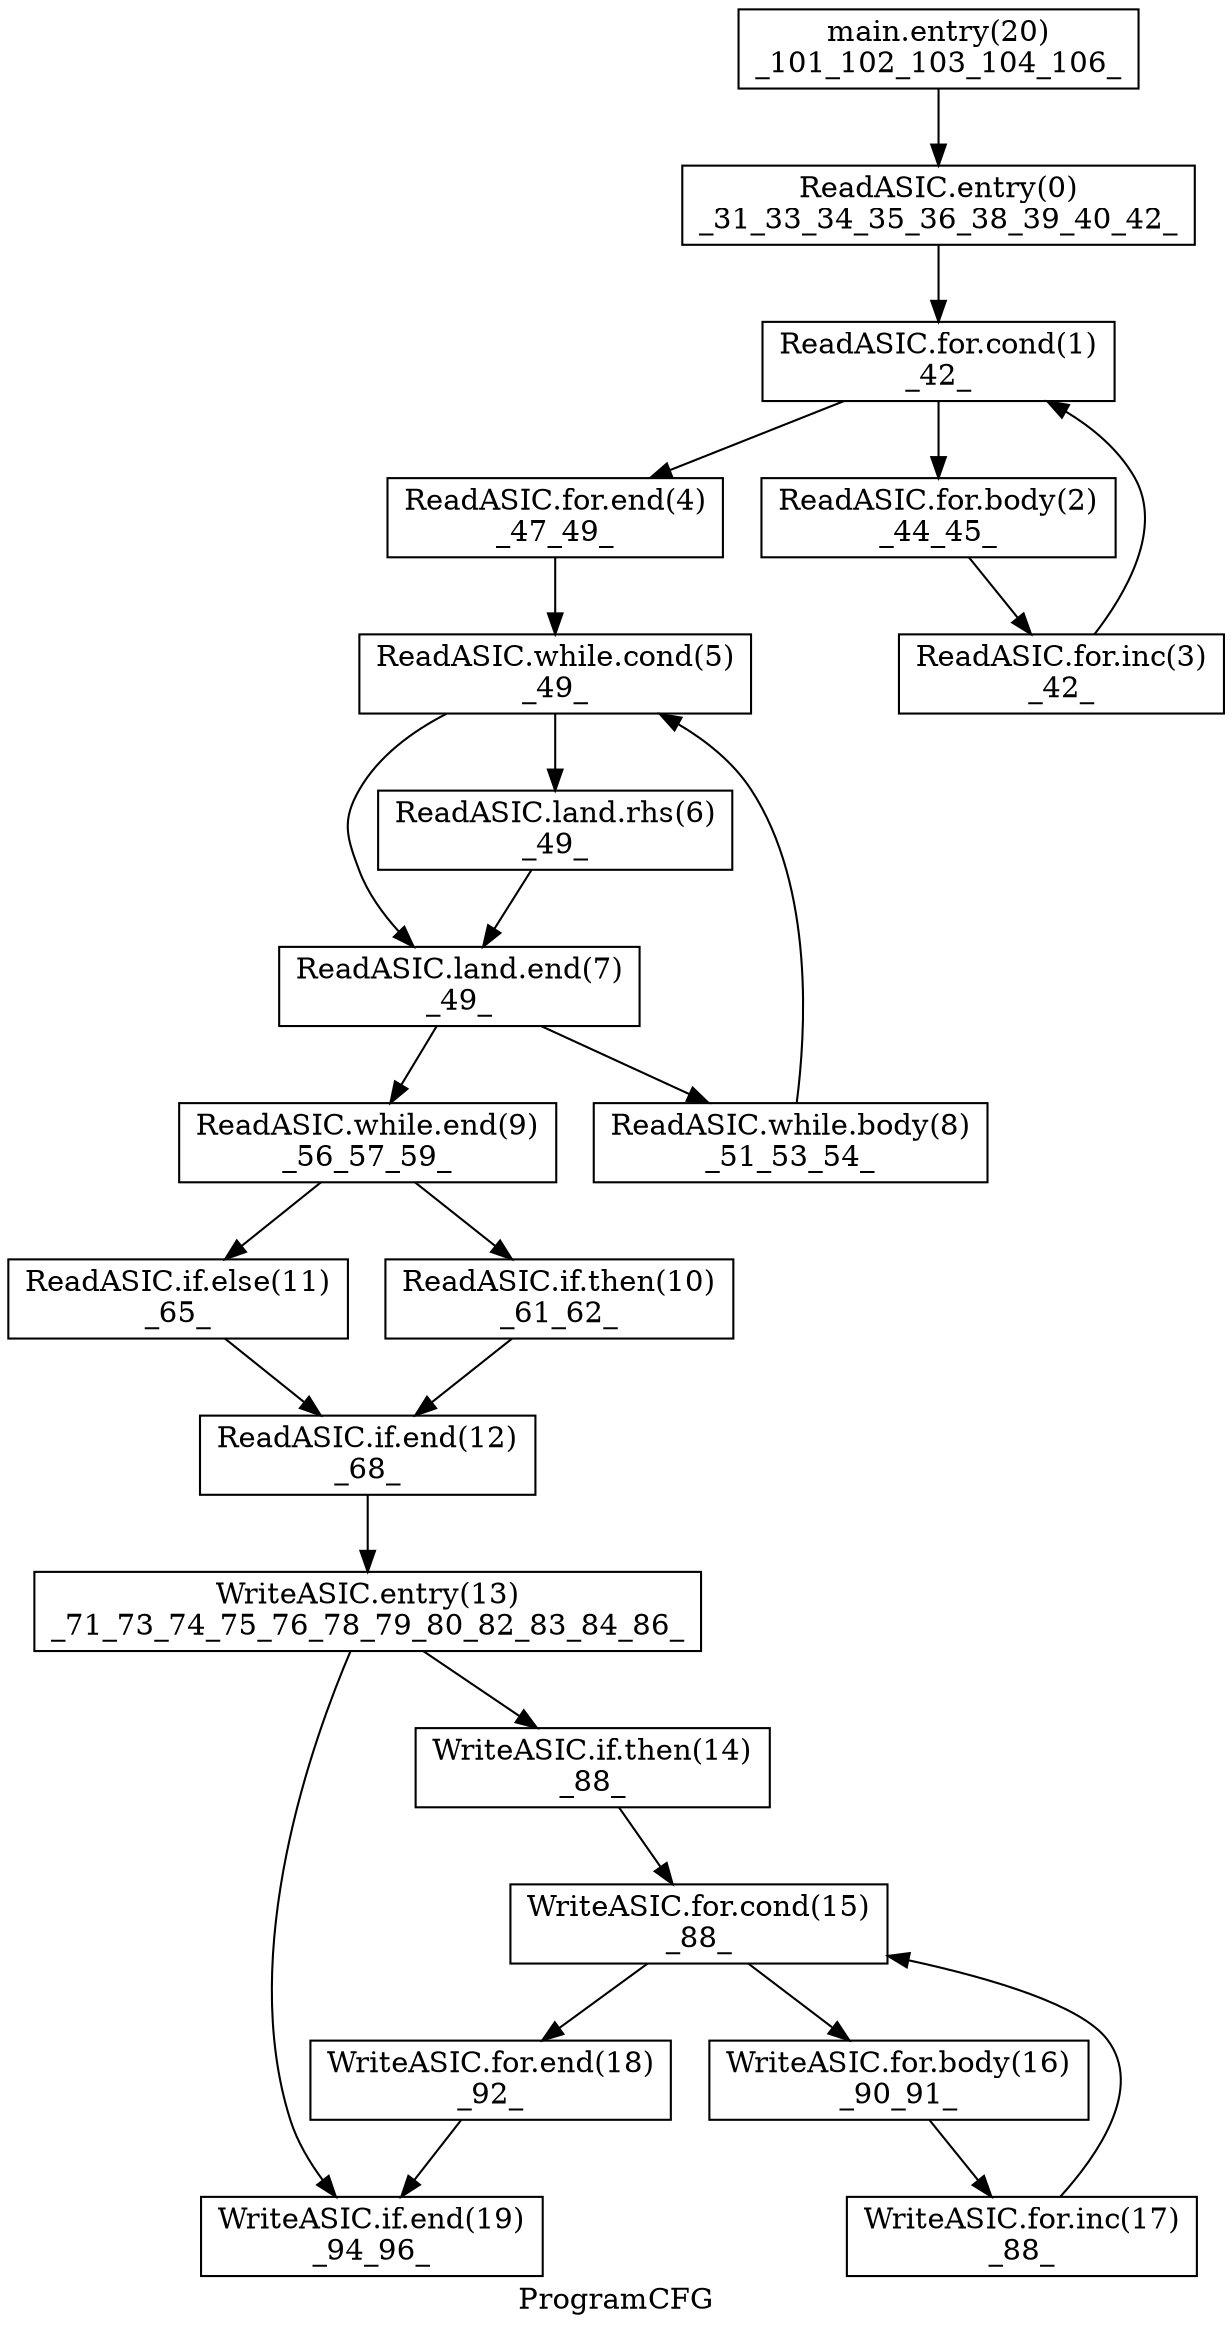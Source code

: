 digraph "ProgramCFG" {
	label="ProgramCFG";

	Node0xa65ccd4 [shape=record,label="{ReadASIC.entry(0)\n_31_33_34_35_36_38_39_40_42_}"];
	Node0xa65ccd4 -> Node0xa65cda4;
	Node0xa65cda4 [shape=record,label="{ReadASIC.for.cond(1)\n_42_}"];
	Node0xa65cda4 -> Node0xa65ced4;
	Node0xa65cda4 -> Node0xa65ce2c;
	Node0xa65ce2c [shape=record,label="{ReadASIC.for.body(2)\n_44_45_}"];
	Node0xa65ce2c -> Node0xa65ce5c;
	Node0xa65ce5c [shape=record,label="{ReadASIC.for.inc(3)\n_42_}"];
	Node0xa65ce5c -> Node0xa65cda4;
	Node0xa65ced4 [shape=record,label="{ReadASIC.for.end(4)\n_47_49_}"];
	Node0xa65ced4 -> Node0xa65cfa4;
	Node0xa65cfa4 [shape=record,label="{ReadASIC.while.cond(5)\n_49_}"];
	Node0xa65cfa4 -> Node0xa65d0b4;
	Node0xa65cfa4 -> Node0xa65d02c;
	Node0xa65d02c [shape=record,label="{ReadASIC.land.rhs(6)\n_49_}"];
	Node0xa65d02c -> Node0xa65d0b4;
	Node0xa65d0b4 [shape=record,label="{ReadASIC.land.end(7)\n_49_}"];
	Node0xa65d0b4 -> Node0xa65d1c4;
	Node0xa65d0b4 -> Node0xa65d13c;
	Node0xa65d13c [shape=record,label="{ReadASIC.while.body(8)\n_51_53_54_}"];
	Node0xa65d13c -> Node0xa65cfa4;
	Node0xa65d1c4 [shape=record,label="{ReadASIC.while.end(9)\n_56_57_59_}"];
	Node0xa65d1c4 -> Node0xa65d26c;
	Node0xa65d1c4 -> Node0xa65d1f4;
	Node0xa65d1f4 [shape=record,label="{ReadASIC.if.then(10)\n_61_62_}"];
	Node0xa65d1f4 -> Node0xa65d2e4;
	Node0xa65d26c [shape=record,label="{ReadASIC.if.else(11)\n_65_}"];
	Node0xa65d26c -> Node0xa65d2e4;
	Node0xa65d2e4 [shape=record,label="{ReadASIC.if.end(12)\n_68_}"];
	Node0xa65d2e4 -> Node0xa65d35c;
	Node0xa65d35c [shape=record,label="{WriteASIC.entry(13)\n_71_73_74_75_76_78_79_80_82_83_84_86_}"];
	Node0xa65d35c -> Node0xa66c954;
	Node0xa65d35c -> Node0xa65d3d4;
	Node0xa65d3d4 [shape=record,label="{WriteASIC.if.then(14)\n_88_}"];
	Node0xa65d3d4 -> Node0xa66c794;
	Node0xa66c794 [shape=record,label="{WriteASIC.for.cond(15)\n_88_}"];
	Node0xa66c794 -> Node0xa66c8dc;
	Node0xa66c794 -> Node0xa66c80c;
	Node0xa66c80c [shape=record,label="{WriteASIC.for.body(16)\n_90_91_}"];
	Node0xa66c80c -> Node0xa66c864;
	Node0xa66c864 [shape=record,label="{WriteASIC.for.inc(17)\n_88_}"];
	Node0xa66c864 -> Node0xa66c794;
	Node0xa66c8dc [shape=record,label="{WriteASIC.for.end(18)\n_92_}"];
	Node0xa66c8dc -> Node0xa66c954;
	Node0xa66c954 [shape=record,label="{WriteASIC.if.end(19)\n_94_96_}"];
	Node0xa66c9cc [shape=record,label="{main.entry(20)\n_101_102_103_104_106_}"];
	Node0xa66c9cc -> Node0xa65ccd4;
}

